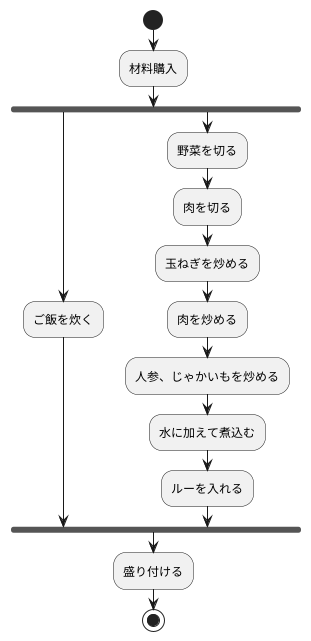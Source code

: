 @startuml
start

:材料購入;
fork
    :ご飯を炊く;
    fork again
        :野菜を切る;
        :肉を切る;
        :玉ねぎを炒める;
        :肉を炒める;
        :人参、じゃかいもを炒める;
        :水に加えて煮込む;
        :ルーを入れる;
end fork

:盛り付ける;
stop
@enduml
